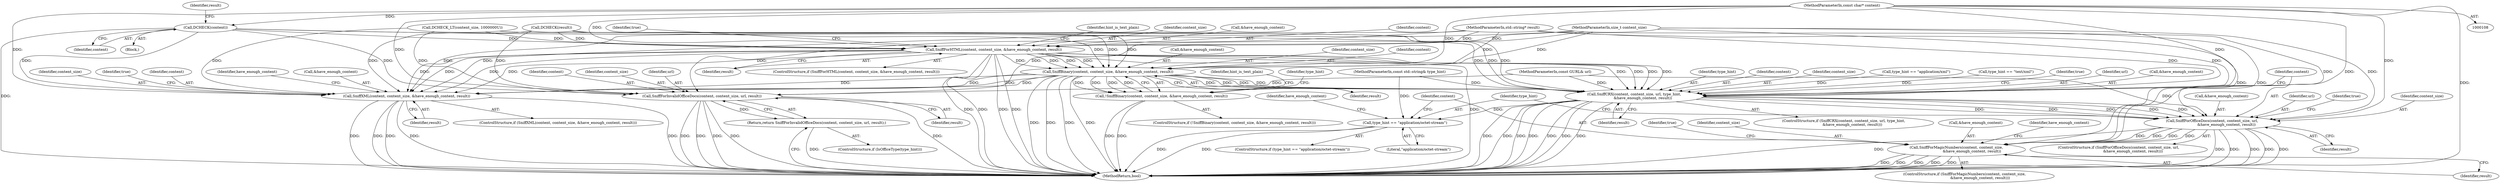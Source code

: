 digraph "0_Chrome_9afc491d6d64d54bf01f526abcc3d8344d90fa42_0@pointer" {
"1000118" [label="(Call,DCHECK(content))"];
"1000109" [label="(MethodParameterIn,const char* content)"];
"1000132" [label="(Call,SniffForInvalidOfficeDocs(content, content_size, url, result))"];
"1000131" [label="(Return,return SniffForInvalidOfficeDocs(content, content_size, url, result);)"];
"1000146" [label="(Call,SniffForHTML(content, content_size, &have_enough_content, result))"];
"1000167" [label="(Call,SniffBinary(content, content_size, &have_enough_content, result))"];
"1000166" [label="(Call,!SniffBinary(content, content_size, &have_enough_content, result))"];
"1000189" [label="(Call,SniffXML(content, content_size, &have_enough_content, result))"];
"1000200" [label="(Call,SniffCRX(content, content_size, url, type_hint,\n               &have_enough_content, result))"];
"1000211" [label="(Call,SniffForOfficeDocs(content, content_size, url,\n                         &have_enough_content, result))"];
"1000227" [label="(Call,SniffForMagicNumbers(content, content_size,\n                           &have_enough_content, result))"];
"1000221" [label="(Call,type_hint == \"application/octet-stream\")"];
"1000120" [label="(Call,DCHECK(result))"];
"1000204" [label="(Identifier,type_hint)"];
"1000109" [label="(MethodParameterIn,const char* content)"];
"1000234" [label="(Identifier,true)"];
"1000227" [label="(Call,SniffForMagicNumbers(content, content_size,\n                           &have_enough_content, result))"];
"1000214" [label="(Identifier,url)"];
"1000149" [label="(Call,&have_enough_content)"];
"1000121" [label="(Identifier,result)"];
"1000151" [label="(Identifier,result)"];
"1000211" [label="(Call,SniffForOfficeDocs(content, content_size, url,\n                         &have_enough_content, result))"];
"1000147" [label="(Identifier,content)"];
"1000146" [label="(Call,SniffForHTML(content, content_size, &have_enough_content, result))"];
"1000167" [label="(Call,SniffBinary(content, content_size, &have_enough_content, result))"];
"1000153" [label="(Identifier,true)"];
"1000201" [label="(Identifier,content)"];
"1000202" [label="(Identifier,content_size)"];
"1000219" [label="(Identifier,true)"];
"1000198" [label="(Identifier,have_enough_content)"];
"1000156" [label="(Identifier,hint_is_text_plain)"];
"1000213" [label="(Identifier,content_size)"];
"1000184" [label="(Call,type_hint == \"application/xml\")"];
"1000165" [label="(ControlStructure,if (!SniffBinary(content, content_size, &have_enough_content, result)))"];
"1000229" [label="(Identifier,content_size)"];
"1000189" [label="(Call,SniffXML(content, content_size, &have_enough_content, result))"];
"1000232" [label="(Identifier,result)"];
"1000118" [label="(Call,DCHECK(content))"];
"1000175" [label="(Identifier,hint_is_text_plain)"];
"1000192" [label="(Call,&have_enough_content)"];
"1000119" [label="(Identifier,content)"];
"1000194" [label="(Identifier,result)"];
"1000212" [label="(Identifier,content)"];
"1000112" [label="(MethodParameterIn,const std::string& type_hint)"];
"1000210" [label="(ControlStructure,if (SniffForOfficeDocs(content, content_size, url,\n                         &have_enough_content, result)))"];
"1000223" [label="(Literal,\"application/octet-stream\")"];
"1000182" [label="(Identifier,type_hint)"];
"1000228" [label="(Identifier,content)"];
"1000114" [label="(Block,)"];
"1000181" [label="(Call,type_hint == \"text/xml\")"];
"1000170" [label="(Call,&have_enough_content)"];
"1000190" [label="(Identifier,content)"];
"1000115" [label="(Call,DCHECK_LT(content_size, 1000000U))"];
"1000136" [label="(Identifier,result)"];
"1000131" [label="(Return,return SniffForInvalidOfficeDocs(content, content_size, url, result);)"];
"1000191" [label="(Identifier,content_size)"];
"1000132" [label="(Call,SniffForInvalidOfficeDocs(content, content_size, url, result))"];
"1000166" [label="(Call,!SniffBinary(content, content_size, &have_enough_content, result))"];
"1000188" [label="(ControlStructure,if (SniffXML(content, content_size, &have_enough_content, result)))"];
"1000221" [label="(Call,type_hint == \"application/octet-stream\")"];
"1000200" [label="(Call,SniffCRX(content, content_size, url, type_hint,\n               &have_enough_content, result))"];
"1000148" [label="(Identifier,content_size)"];
"1000128" [label="(ControlStructure,if (IsOfficeType(type_hint)))"];
"1000133" [label="(Identifier,content)"];
"1000222" [label="(Identifier,type_hint)"];
"1000199" [label="(ControlStructure,if (SniffCRX(content, content_size, url, type_hint,\n               &have_enough_content, result)))"];
"1000220" [label="(ControlStructure,if (type_hint == \"application/octet-stream\"))"];
"1000111" [label="(MethodParameterIn,const GURL& url)"];
"1000237" [label="(MethodReturn,bool)"];
"1000134" [label="(Identifier,content_size)"];
"1000113" [label="(MethodParameterIn,std::string* result)"];
"1000209" [label="(Identifier,true)"];
"1000226" [label="(ControlStructure,if (SniffForMagicNumbers(content, content_size,\n                           &have_enough_content, result)))"];
"1000225" [label="(Identifier,have_enough_content)"];
"1000145" [label="(ControlStructure,if (SniffForHTML(content, content_size, &have_enough_content, result)))"];
"1000169" [label="(Identifier,content_size)"];
"1000172" [label="(Identifier,result)"];
"1000215" [label="(Call,&have_enough_content)"];
"1000230" [label="(Call,&have_enough_content)"];
"1000236" [label="(Identifier,have_enough_content)"];
"1000135" [label="(Identifier,url)"];
"1000203" [label="(Identifier,url)"];
"1000205" [label="(Call,&have_enough_content)"];
"1000196" [label="(Identifier,true)"];
"1000168" [label="(Identifier,content)"];
"1000207" [label="(Identifier,result)"];
"1000217" [label="(Identifier,result)"];
"1000110" [label="(MethodParameterIn,size_t content_size)"];
"1000118" -> "1000114"  [label="AST: "];
"1000118" -> "1000119"  [label="CFG: "];
"1000119" -> "1000118"  [label="AST: "];
"1000121" -> "1000118"  [label="CFG: "];
"1000118" -> "1000237"  [label="DDG: "];
"1000109" -> "1000118"  [label="DDG: "];
"1000118" -> "1000132"  [label="DDG: "];
"1000118" -> "1000146"  [label="DDG: "];
"1000118" -> "1000167"  [label="DDG: "];
"1000118" -> "1000189"  [label="DDG: "];
"1000118" -> "1000200"  [label="DDG: "];
"1000109" -> "1000108"  [label="AST: "];
"1000109" -> "1000237"  [label="DDG: "];
"1000109" -> "1000132"  [label="DDG: "];
"1000109" -> "1000146"  [label="DDG: "];
"1000109" -> "1000167"  [label="DDG: "];
"1000109" -> "1000189"  [label="DDG: "];
"1000109" -> "1000200"  [label="DDG: "];
"1000109" -> "1000211"  [label="DDG: "];
"1000109" -> "1000227"  [label="DDG: "];
"1000132" -> "1000131"  [label="AST: "];
"1000132" -> "1000136"  [label="CFG: "];
"1000133" -> "1000132"  [label="AST: "];
"1000134" -> "1000132"  [label="AST: "];
"1000135" -> "1000132"  [label="AST: "];
"1000136" -> "1000132"  [label="AST: "];
"1000131" -> "1000132"  [label="CFG: "];
"1000132" -> "1000237"  [label="DDG: "];
"1000132" -> "1000237"  [label="DDG: "];
"1000132" -> "1000237"  [label="DDG: "];
"1000132" -> "1000237"  [label="DDG: "];
"1000132" -> "1000237"  [label="DDG: "];
"1000132" -> "1000131"  [label="DDG: "];
"1000115" -> "1000132"  [label="DDG: "];
"1000110" -> "1000132"  [label="DDG: "];
"1000111" -> "1000132"  [label="DDG: "];
"1000120" -> "1000132"  [label="DDG: "];
"1000113" -> "1000132"  [label="DDG: "];
"1000131" -> "1000128"  [label="AST: "];
"1000237" -> "1000131"  [label="CFG: "];
"1000131" -> "1000237"  [label="DDG: "];
"1000146" -> "1000145"  [label="AST: "];
"1000146" -> "1000151"  [label="CFG: "];
"1000147" -> "1000146"  [label="AST: "];
"1000148" -> "1000146"  [label="AST: "];
"1000149" -> "1000146"  [label="AST: "];
"1000151" -> "1000146"  [label="AST: "];
"1000153" -> "1000146"  [label="CFG: "];
"1000156" -> "1000146"  [label="CFG: "];
"1000146" -> "1000237"  [label="DDG: "];
"1000146" -> "1000237"  [label="DDG: "];
"1000146" -> "1000237"  [label="DDG: "];
"1000146" -> "1000237"  [label="DDG: "];
"1000146" -> "1000237"  [label="DDG: "];
"1000115" -> "1000146"  [label="DDG: "];
"1000110" -> "1000146"  [label="DDG: "];
"1000120" -> "1000146"  [label="DDG: "];
"1000113" -> "1000146"  [label="DDG: "];
"1000146" -> "1000167"  [label="DDG: "];
"1000146" -> "1000167"  [label="DDG: "];
"1000146" -> "1000167"  [label="DDG: "];
"1000146" -> "1000167"  [label="DDG: "];
"1000146" -> "1000189"  [label="DDG: "];
"1000146" -> "1000189"  [label="DDG: "];
"1000146" -> "1000189"  [label="DDG: "];
"1000146" -> "1000189"  [label="DDG: "];
"1000146" -> "1000200"  [label="DDG: "];
"1000146" -> "1000200"  [label="DDG: "];
"1000146" -> "1000200"  [label="DDG: "];
"1000146" -> "1000200"  [label="DDG: "];
"1000167" -> "1000166"  [label="AST: "];
"1000167" -> "1000172"  [label="CFG: "];
"1000168" -> "1000167"  [label="AST: "];
"1000169" -> "1000167"  [label="AST: "];
"1000170" -> "1000167"  [label="AST: "];
"1000172" -> "1000167"  [label="AST: "];
"1000166" -> "1000167"  [label="CFG: "];
"1000167" -> "1000237"  [label="DDG: "];
"1000167" -> "1000237"  [label="DDG: "];
"1000167" -> "1000237"  [label="DDG: "];
"1000167" -> "1000237"  [label="DDG: "];
"1000167" -> "1000166"  [label="DDG: "];
"1000167" -> "1000166"  [label="DDG: "];
"1000167" -> "1000166"  [label="DDG: "];
"1000167" -> "1000166"  [label="DDG: "];
"1000115" -> "1000167"  [label="DDG: "];
"1000110" -> "1000167"  [label="DDG: "];
"1000120" -> "1000167"  [label="DDG: "];
"1000113" -> "1000167"  [label="DDG: "];
"1000167" -> "1000189"  [label="DDG: "];
"1000167" -> "1000189"  [label="DDG: "];
"1000167" -> "1000189"  [label="DDG: "];
"1000167" -> "1000189"  [label="DDG: "];
"1000167" -> "1000200"  [label="DDG: "];
"1000167" -> "1000200"  [label="DDG: "];
"1000167" -> "1000200"  [label="DDG: "];
"1000167" -> "1000200"  [label="DDG: "];
"1000166" -> "1000165"  [label="AST: "];
"1000175" -> "1000166"  [label="CFG: "];
"1000182" -> "1000166"  [label="CFG: "];
"1000166" -> "1000237"  [label="DDG: "];
"1000166" -> "1000237"  [label="DDG: "];
"1000189" -> "1000188"  [label="AST: "];
"1000189" -> "1000194"  [label="CFG: "];
"1000190" -> "1000189"  [label="AST: "];
"1000191" -> "1000189"  [label="AST: "];
"1000192" -> "1000189"  [label="AST: "];
"1000194" -> "1000189"  [label="AST: "];
"1000196" -> "1000189"  [label="CFG: "];
"1000198" -> "1000189"  [label="CFG: "];
"1000189" -> "1000237"  [label="DDG: "];
"1000189" -> "1000237"  [label="DDG: "];
"1000189" -> "1000237"  [label="DDG: "];
"1000189" -> "1000237"  [label="DDG: "];
"1000189" -> "1000237"  [label="DDG: "];
"1000115" -> "1000189"  [label="DDG: "];
"1000110" -> "1000189"  [label="DDG: "];
"1000120" -> "1000189"  [label="DDG: "];
"1000113" -> "1000189"  [label="DDG: "];
"1000200" -> "1000199"  [label="AST: "];
"1000200" -> "1000207"  [label="CFG: "];
"1000201" -> "1000200"  [label="AST: "];
"1000202" -> "1000200"  [label="AST: "];
"1000203" -> "1000200"  [label="AST: "];
"1000204" -> "1000200"  [label="AST: "];
"1000205" -> "1000200"  [label="AST: "];
"1000207" -> "1000200"  [label="AST: "];
"1000209" -> "1000200"  [label="CFG: "];
"1000212" -> "1000200"  [label="CFG: "];
"1000200" -> "1000237"  [label="DDG: "];
"1000200" -> "1000237"  [label="DDG: "];
"1000200" -> "1000237"  [label="DDG: "];
"1000200" -> "1000237"  [label="DDG: "];
"1000200" -> "1000237"  [label="DDG: "];
"1000200" -> "1000237"  [label="DDG: "];
"1000200" -> "1000237"  [label="DDG: "];
"1000115" -> "1000200"  [label="DDG: "];
"1000110" -> "1000200"  [label="DDG: "];
"1000111" -> "1000200"  [label="DDG: "];
"1000181" -> "1000200"  [label="DDG: "];
"1000184" -> "1000200"  [label="DDG: "];
"1000112" -> "1000200"  [label="DDG: "];
"1000120" -> "1000200"  [label="DDG: "];
"1000113" -> "1000200"  [label="DDG: "];
"1000200" -> "1000211"  [label="DDG: "];
"1000200" -> "1000211"  [label="DDG: "];
"1000200" -> "1000211"  [label="DDG: "];
"1000200" -> "1000211"  [label="DDG: "];
"1000200" -> "1000211"  [label="DDG: "];
"1000200" -> "1000221"  [label="DDG: "];
"1000211" -> "1000210"  [label="AST: "];
"1000211" -> "1000217"  [label="CFG: "];
"1000212" -> "1000211"  [label="AST: "];
"1000213" -> "1000211"  [label="AST: "];
"1000214" -> "1000211"  [label="AST: "];
"1000215" -> "1000211"  [label="AST: "];
"1000217" -> "1000211"  [label="AST: "];
"1000219" -> "1000211"  [label="CFG: "];
"1000222" -> "1000211"  [label="CFG: "];
"1000211" -> "1000237"  [label="DDG: "];
"1000211" -> "1000237"  [label="DDG: "];
"1000211" -> "1000237"  [label="DDG: "];
"1000211" -> "1000237"  [label="DDG: "];
"1000211" -> "1000237"  [label="DDG: "];
"1000211" -> "1000237"  [label="DDG: "];
"1000110" -> "1000211"  [label="DDG: "];
"1000111" -> "1000211"  [label="DDG: "];
"1000113" -> "1000211"  [label="DDG: "];
"1000211" -> "1000227"  [label="DDG: "];
"1000211" -> "1000227"  [label="DDG: "];
"1000211" -> "1000227"  [label="DDG: "];
"1000211" -> "1000227"  [label="DDG: "];
"1000227" -> "1000226"  [label="AST: "];
"1000227" -> "1000232"  [label="CFG: "];
"1000228" -> "1000227"  [label="AST: "];
"1000229" -> "1000227"  [label="AST: "];
"1000230" -> "1000227"  [label="AST: "];
"1000232" -> "1000227"  [label="AST: "];
"1000234" -> "1000227"  [label="CFG: "];
"1000236" -> "1000227"  [label="CFG: "];
"1000227" -> "1000237"  [label="DDG: "];
"1000227" -> "1000237"  [label="DDG: "];
"1000227" -> "1000237"  [label="DDG: "];
"1000227" -> "1000237"  [label="DDG: "];
"1000227" -> "1000237"  [label="DDG: "];
"1000110" -> "1000227"  [label="DDG: "];
"1000113" -> "1000227"  [label="DDG: "];
"1000221" -> "1000220"  [label="AST: "];
"1000221" -> "1000223"  [label="CFG: "];
"1000222" -> "1000221"  [label="AST: "];
"1000223" -> "1000221"  [label="AST: "];
"1000225" -> "1000221"  [label="CFG: "];
"1000228" -> "1000221"  [label="CFG: "];
"1000221" -> "1000237"  [label="DDG: "];
"1000221" -> "1000237"  [label="DDG: "];
"1000112" -> "1000221"  [label="DDG: "];
}
